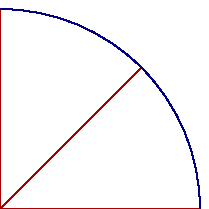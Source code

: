 \documentclass{standalone}
\usepackage{luamplib}
\begin{document}
\begin{mplibcode}
vardef equilateral_triangle_point(expr a, b) =
  b shifted -a rotated 60 shifted a
enddef;
beginfig(1);
path c; c = fullcircle scaled 144;
numeric n; n = 8;
for i=0 upto n-1:
  pair a,b,p,q;
  a = point 8/n * i of c;
  b = point 8/n * (i + 1) of c;
  p = equilateral_triangle_point(a,b);
  q = equilateral_triangle_point(b,a);
  draw a -- p -- b withcolor .67 green;
  draw a -- q -- b withcolor .67 red;
endfor
draw c withcolor .53 blue;
endfig;
\end{mplibcode}
\end{document}
